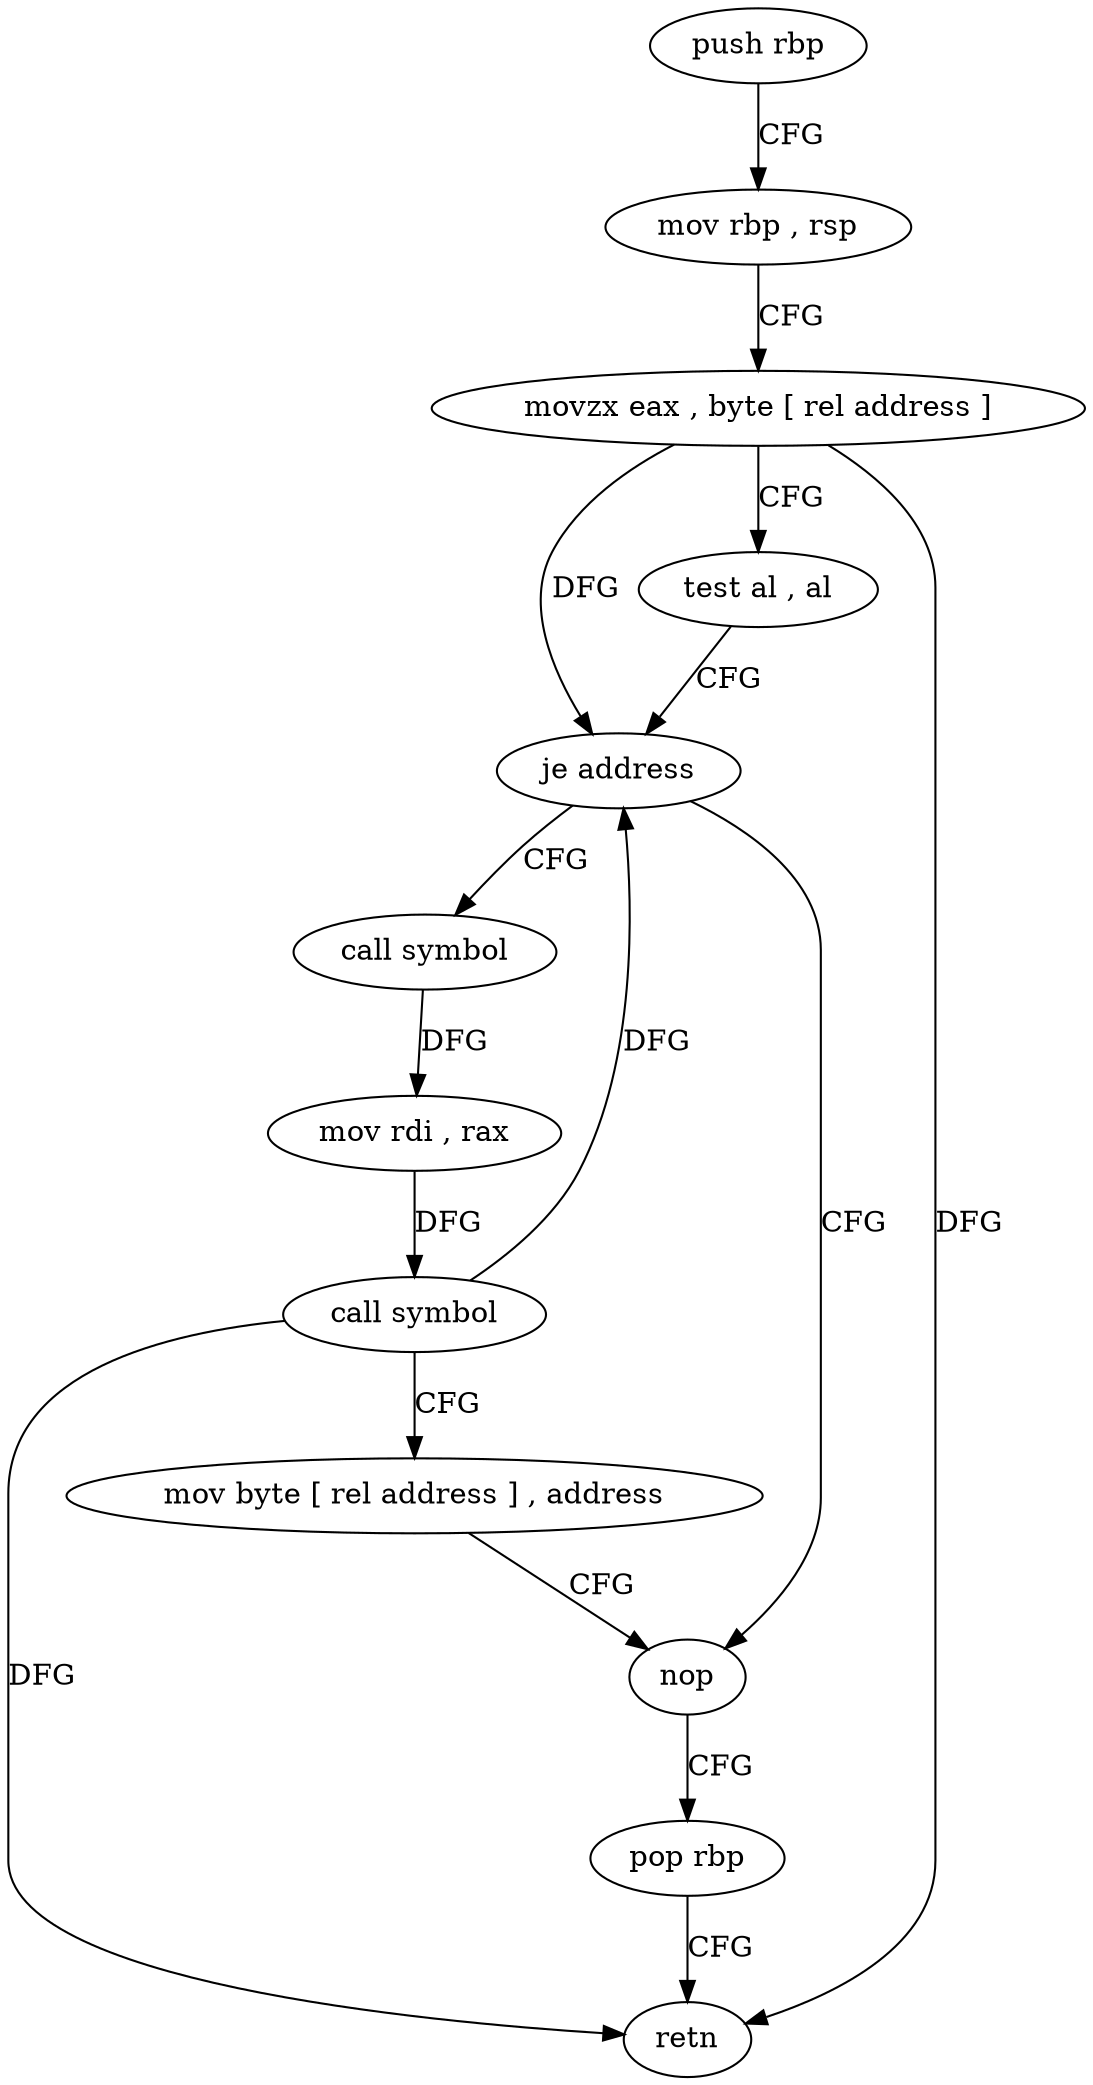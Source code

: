 digraph "func" {
"4238696" [label = "push rbp" ]
"4238697" [label = "mov rbp , rsp" ]
"4238700" [label = "movzx eax , byte [ rel address ]" ]
"4238707" [label = "test al , al" ]
"4238709" [label = "je address" ]
"4238731" [label = "nop" ]
"4238711" [label = "call symbol" ]
"4238732" [label = "pop rbp" ]
"4238733" [label = "retn" ]
"4238716" [label = "mov rdi , rax" ]
"4238719" [label = "call symbol" ]
"4238724" [label = "mov byte [ rel address ] , address" ]
"4238696" -> "4238697" [ label = "CFG" ]
"4238697" -> "4238700" [ label = "CFG" ]
"4238700" -> "4238707" [ label = "CFG" ]
"4238700" -> "4238709" [ label = "DFG" ]
"4238700" -> "4238733" [ label = "DFG" ]
"4238707" -> "4238709" [ label = "CFG" ]
"4238709" -> "4238731" [ label = "CFG" ]
"4238709" -> "4238711" [ label = "CFG" ]
"4238731" -> "4238732" [ label = "CFG" ]
"4238711" -> "4238716" [ label = "DFG" ]
"4238732" -> "4238733" [ label = "CFG" ]
"4238716" -> "4238719" [ label = "DFG" ]
"4238719" -> "4238724" [ label = "CFG" ]
"4238719" -> "4238709" [ label = "DFG" ]
"4238719" -> "4238733" [ label = "DFG" ]
"4238724" -> "4238731" [ label = "CFG" ]
}
